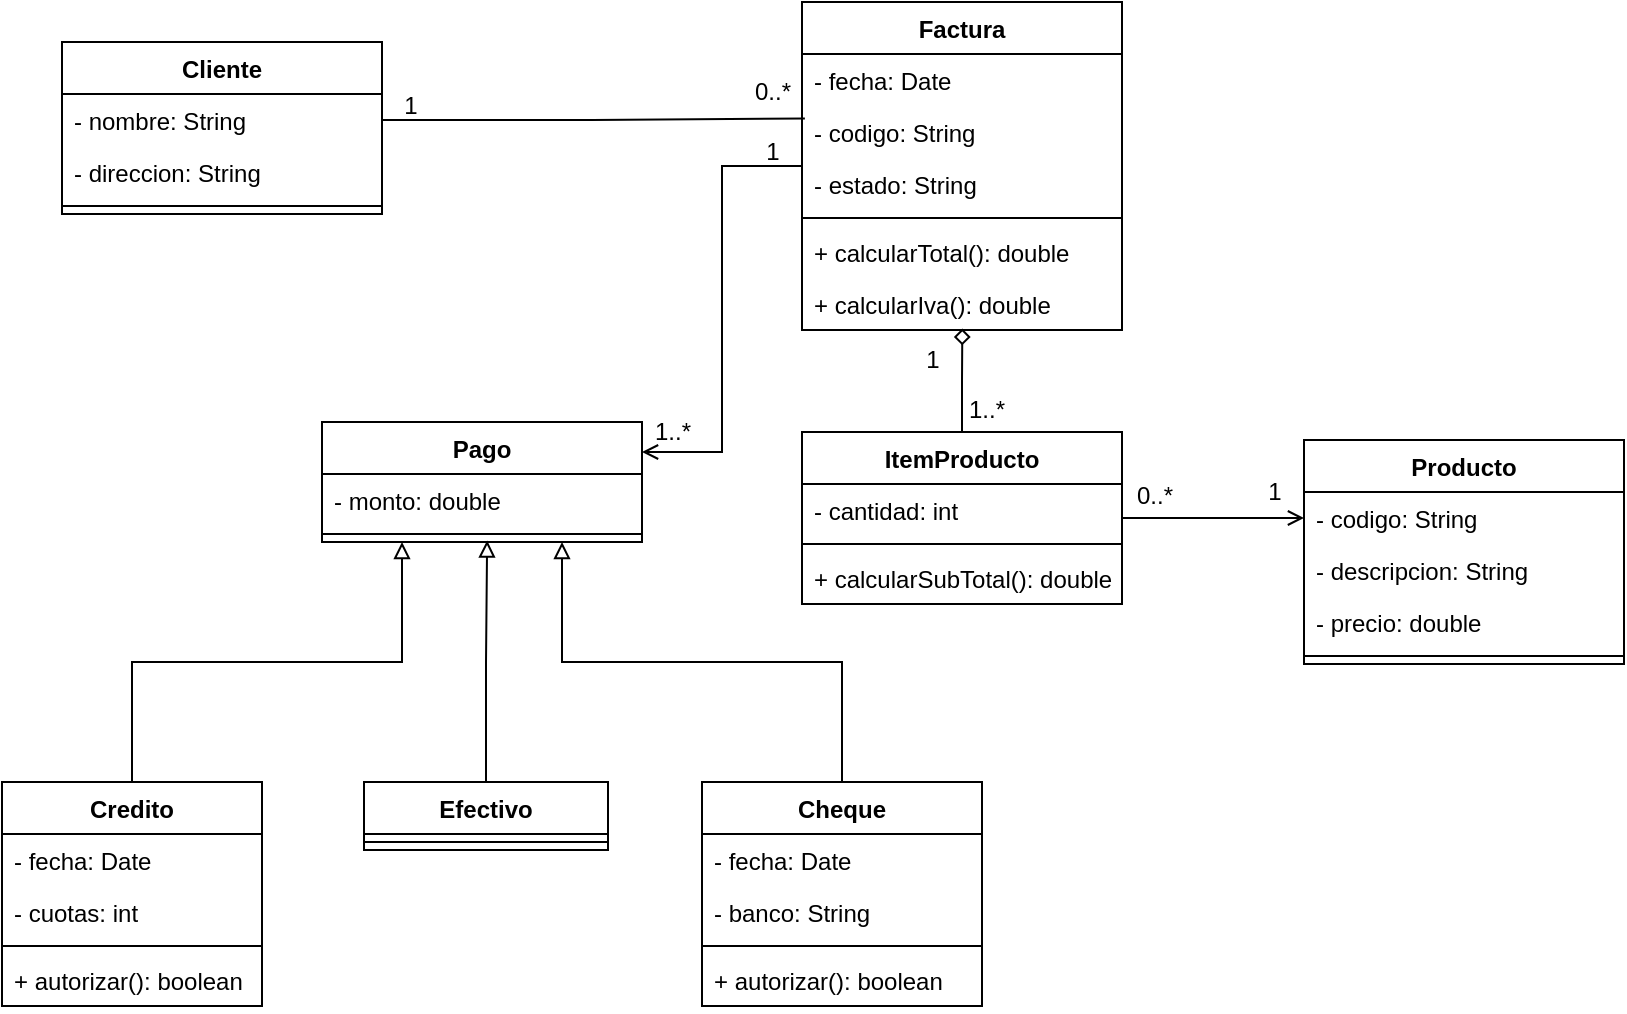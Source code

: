 <mxfile version="20.5.3" type="device"><diagram id="yfz5bMd7NTt7B2VUyDOD" name="Página-1"><mxGraphModel dx="898" dy="421" grid="1" gridSize="10" guides="1" tooltips="1" connect="1" arrows="1" fold="1" page="1" pageScale="1" pageWidth="827" pageHeight="1169" math="0" shadow="0"><root><mxCell id="0"/><mxCell id="1" parent="0"/><mxCell id="cwR8T29j4Gy2XgNoMPPt-1" value="Cliente" style="swimlane;fontStyle=1;align=center;verticalAlign=top;childLayout=stackLayout;horizontal=1;startSize=26;horizontalStack=0;resizeParent=1;resizeParentMax=0;resizeLast=0;collapsible=1;marginBottom=0;" vertex="1" parent="1"><mxGeometry x="40" y="30" width="160" height="86" as="geometry"/></mxCell><mxCell id="cwR8T29j4Gy2XgNoMPPt-2" value="- nombre: String" style="text;strokeColor=none;fillColor=none;align=left;verticalAlign=top;spacingLeft=4;spacingRight=4;overflow=hidden;rotatable=0;points=[[0,0.5],[1,0.5]];portConstraint=eastwest;" vertex="1" parent="cwR8T29j4Gy2XgNoMPPt-1"><mxGeometry y="26" width="160" height="26" as="geometry"/></mxCell><mxCell id="cwR8T29j4Gy2XgNoMPPt-5" value="- direccion: String" style="text;strokeColor=none;fillColor=none;align=left;verticalAlign=top;spacingLeft=4;spacingRight=4;overflow=hidden;rotatable=0;points=[[0,0.5],[1,0.5]];portConstraint=eastwest;" vertex="1" parent="cwR8T29j4Gy2XgNoMPPt-1"><mxGeometry y="52" width="160" height="26" as="geometry"/></mxCell><mxCell id="cwR8T29j4Gy2XgNoMPPt-3" value="" style="line;strokeWidth=1;fillColor=none;align=left;verticalAlign=middle;spacingTop=-1;spacingLeft=3;spacingRight=3;rotatable=0;labelPosition=right;points=[];portConstraint=eastwest;strokeColor=inherit;" vertex="1" parent="cwR8T29j4Gy2XgNoMPPt-1"><mxGeometry y="78" width="160" height="8" as="geometry"/></mxCell><mxCell id="cwR8T29j4Gy2XgNoMPPt-6" value="Pago" style="swimlane;fontStyle=1;align=center;verticalAlign=top;childLayout=stackLayout;horizontal=1;startSize=26;horizontalStack=0;resizeParent=1;resizeParentMax=0;resizeLast=0;collapsible=1;marginBottom=0;" vertex="1" parent="1"><mxGeometry x="170" y="220" width="160" height="60" as="geometry"/></mxCell><mxCell id="cwR8T29j4Gy2XgNoMPPt-7" value="- monto: double" style="text;strokeColor=none;fillColor=none;align=left;verticalAlign=top;spacingLeft=4;spacingRight=4;overflow=hidden;rotatable=0;points=[[0,0.5],[1,0.5]];portConstraint=eastwest;" vertex="1" parent="cwR8T29j4Gy2XgNoMPPt-6"><mxGeometry y="26" width="160" height="26" as="geometry"/></mxCell><mxCell id="cwR8T29j4Gy2XgNoMPPt-9" value="" style="line;strokeWidth=1;fillColor=none;align=left;verticalAlign=middle;spacingTop=-1;spacingLeft=3;spacingRight=3;rotatable=0;labelPosition=right;points=[];portConstraint=eastwest;strokeColor=inherit;" vertex="1" parent="cwR8T29j4Gy2XgNoMPPt-6"><mxGeometry y="52" width="160" height="8" as="geometry"/></mxCell><mxCell id="cwR8T29j4Gy2XgNoMPPt-21" style="edgeStyle=orthogonalEdgeStyle;rounded=0;orthogonalLoop=1;jettySize=auto;html=1;entryX=0.25;entryY=1;entryDx=0;entryDy=0;endArrow=block;endFill=0;exitX=0.5;exitY=0;exitDx=0;exitDy=0;" edge="1" parent="1" source="cwR8T29j4Gy2XgNoMPPt-11" target="cwR8T29j4Gy2XgNoMPPt-6"><mxGeometry relative="1" as="geometry"/></mxCell><mxCell id="cwR8T29j4Gy2XgNoMPPt-11" value="Credito" style="swimlane;fontStyle=1;align=center;verticalAlign=top;childLayout=stackLayout;horizontal=1;startSize=26;horizontalStack=0;resizeParent=1;resizeParentMax=0;resizeLast=0;collapsible=1;marginBottom=0;" vertex="1" parent="1"><mxGeometry x="10" y="400" width="130" height="112" as="geometry"/></mxCell><mxCell id="cwR8T29j4Gy2XgNoMPPt-12" value="- fecha: Date" style="text;strokeColor=none;fillColor=none;align=left;verticalAlign=top;spacingLeft=4;spacingRight=4;overflow=hidden;rotatable=0;points=[[0,0.5],[1,0.5]];portConstraint=eastwest;" vertex="1" parent="cwR8T29j4Gy2XgNoMPPt-11"><mxGeometry y="26" width="130" height="26" as="geometry"/></mxCell><mxCell id="cwR8T29j4Gy2XgNoMPPt-13" value="- cuotas: int" style="text;strokeColor=none;fillColor=none;align=left;verticalAlign=top;spacingLeft=4;spacingRight=4;overflow=hidden;rotatable=0;points=[[0,0.5],[1,0.5]];portConstraint=eastwest;" vertex="1" parent="cwR8T29j4Gy2XgNoMPPt-11"><mxGeometry y="52" width="130" height="26" as="geometry"/></mxCell><mxCell id="cwR8T29j4Gy2XgNoMPPt-14" value="" style="line;strokeWidth=1;fillColor=none;align=left;verticalAlign=middle;spacingTop=-1;spacingLeft=3;spacingRight=3;rotatable=0;labelPosition=right;points=[];portConstraint=eastwest;strokeColor=inherit;" vertex="1" parent="cwR8T29j4Gy2XgNoMPPt-11"><mxGeometry y="78" width="130" height="8" as="geometry"/></mxCell><mxCell id="cwR8T29j4Gy2XgNoMPPt-15" value="+ autorizar(): boolean" style="text;strokeColor=none;fillColor=none;align=left;verticalAlign=top;spacingLeft=4;spacingRight=4;overflow=hidden;rotatable=0;points=[[0,0.5],[1,0.5]];portConstraint=eastwest;" vertex="1" parent="cwR8T29j4Gy2XgNoMPPt-11"><mxGeometry y="86" width="130" height="26" as="geometry"/></mxCell><mxCell id="cwR8T29j4Gy2XgNoMPPt-50" style="edgeStyle=orthogonalEdgeStyle;rounded=0;orthogonalLoop=1;jettySize=auto;html=1;entryX=1;entryY=0.25;entryDx=0;entryDy=0;endArrow=open;endFill=0;" edge="1" parent="1" source="cwR8T29j4Gy2XgNoMPPt-16" target="cwR8T29j4Gy2XgNoMPPt-6"><mxGeometry relative="1" as="geometry"/></mxCell><mxCell id="cwR8T29j4Gy2XgNoMPPt-16" value="Factura" style="swimlane;fontStyle=1;align=center;verticalAlign=top;childLayout=stackLayout;horizontal=1;startSize=26;horizontalStack=0;resizeParent=1;resizeParentMax=0;resizeLast=0;collapsible=1;marginBottom=0;" vertex="1" parent="1"><mxGeometry x="410" y="10" width="160" height="164" as="geometry"/></mxCell><mxCell id="cwR8T29j4Gy2XgNoMPPt-17" value="- fecha: Date" style="text;strokeColor=none;fillColor=none;align=left;verticalAlign=top;spacingLeft=4;spacingRight=4;overflow=hidden;rotatable=0;points=[[0,0.5],[1,0.5]];portConstraint=eastwest;" vertex="1" parent="cwR8T29j4Gy2XgNoMPPt-16"><mxGeometry y="26" width="160" height="26" as="geometry"/></mxCell><mxCell id="cwR8T29j4Gy2XgNoMPPt-18" value="- codigo: String" style="text;strokeColor=none;fillColor=none;align=left;verticalAlign=top;spacingLeft=4;spacingRight=4;overflow=hidden;rotatable=0;points=[[0,0.5],[1,0.5]];portConstraint=eastwest;" vertex="1" parent="cwR8T29j4Gy2XgNoMPPt-16"><mxGeometry y="52" width="160" height="26" as="geometry"/></mxCell><mxCell id="cwR8T29j4Gy2XgNoMPPt-39" value="- estado: String" style="text;strokeColor=none;fillColor=none;align=left;verticalAlign=top;spacingLeft=4;spacingRight=4;overflow=hidden;rotatable=0;points=[[0,0.5],[1,0.5]];portConstraint=eastwest;" vertex="1" parent="cwR8T29j4Gy2XgNoMPPt-16"><mxGeometry y="78" width="160" height="26" as="geometry"/></mxCell><mxCell id="cwR8T29j4Gy2XgNoMPPt-19" value="" style="line;strokeWidth=1;fillColor=none;align=left;verticalAlign=middle;spacingTop=-1;spacingLeft=3;spacingRight=3;rotatable=0;labelPosition=right;points=[];portConstraint=eastwest;strokeColor=inherit;" vertex="1" parent="cwR8T29j4Gy2XgNoMPPt-16"><mxGeometry y="104" width="160" height="8" as="geometry"/></mxCell><mxCell id="cwR8T29j4Gy2XgNoMPPt-20" value="+ calcularTotal(): double" style="text;strokeColor=none;fillColor=none;align=left;verticalAlign=top;spacingLeft=4;spacingRight=4;overflow=hidden;rotatable=0;points=[[0,0.5],[1,0.5]];portConstraint=eastwest;" vertex="1" parent="cwR8T29j4Gy2XgNoMPPt-16"><mxGeometry y="112" width="160" height="26" as="geometry"/></mxCell><mxCell id="cwR8T29j4Gy2XgNoMPPt-40" value="+ calcularIva(): double" style="text;strokeColor=none;fillColor=none;align=left;verticalAlign=top;spacingLeft=4;spacingRight=4;overflow=hidden;rotatable=0;points=[[0,0.5],[1,0.5]];portConstraint=eastwest;" vertex="1" parent="cwR8T29j4Gy2XgNoMPPt-16"><mxGeometry y="138" width="160" height="26" as="geometry"/></mxCell><mxCell id="cwR8T29j4Gy2XgNoMPPt-27" style="edgeStyle=orthogonalEdgeStyle;rounded=0;orthogonalLoop=1;jettySize=auto;html=1;entryX=0.516;entryY=0.909;entryDx=0;entryDy=0;entryPerimeter=0;endArrow=block;endFill=0;" edge="1" parent="1" source="cwR8T29j4Gy2XgNoMPPt-22" target="cwR8T29j4Gy2XgNoMPPt-9"><mxGeometry relative="1" as="geometry"/></mxCell><mxCell id="cwR8T29j4Gy2XgNoMPPt-22" value="Efectivo" style="swimlane;fontStyle=1;align=center;verticalAlign=top;childLayout=stackLayout;horizontal=1;startSize=26;horizontalStack=0;resizeParent=1;resizeParentMax=0;resizeLast=0;collapsible=1;marginBottom=0;" vertex="1" parent="1"><mxGeometry x="191" y="400" width="122" height="34" as="geometry"/></mxCell><mxCell id="cwR8T29j4Gy2XgNoMPPt-25" value="" style="line;strokeWidth=1;fillColor=none;align=left;verticalAlign=middle;spacingTop=-1;spacingLeft=3;spacingRight=3;rotatable=0;labelPosition=right;points=[];portConstraint=eastwest;strokeColor=inherit;" vertex="1" parent="cwR8T29j4Gy2XgNoMPPt-22"><mxGeometry y="26" width="122" height="8" as="geometry"/></mxCell><mxCell id="cwR8T29j4Gy2XgNoMPPt-33" style="edgeStyle=orthogonalEdgeStyle;rounded=0;orthogonalLoop=1;jettySize=auto;html=1;entryX=0.75;entryY=1;entryDx=0;entryDy=0;endArrow=block;endFill=0;exitX=0.5;exitY=0;exitDx=0;exitDy=0;" edge="1" parent="1" source="cwR8T29j4Gy2XgNoMPPt-28" target="cwR8T29j4Gy2XgNoMPPt-6"><mxGeometry relative="1" as="geometry"/></mxCell><mxCell id="cwR8T29j4Gy2XgNoMPPt-28" value="Cheque" style="swimlane;fontStyle=1;align=center;verticalAlign=top;childLayout=stackLayout;horizontal=1;startSize=26;horizontalStack=0;resizeParent=1;resizeParentMax=0;resizeLast=0;collapsible=1;marginBottom=0;" vertex="1" parent="1"><mxGeometry x="360" y="400" width="140" height="112" as="geometry"/></mxCell><mxCell id="cwR8T29j4Gy2XgNoMPPt-29" value="- fecha: Date" style="text;strokeColor=none;fillColor=none;align=left;verticalAlign=top;spacingLeft=4;spacingRight=4;overflow=hidden;rotatable=0;points=[[0,0.5],[1,0.5]];portConstraint=eastwest;" vertex="1" parent="cwR8T29j4Gy2XgNoMPPt-28"><mxGeometry y="26" width="140" height="26" as="geometry"/></mxCell><mxCell id="cwR8T29j4Gy2XgNoMPPt-30" value="- banco: String" style="text;strokeColor=none;fillColor=none;align=left;verticalAlign=top;spacingLeft=4;spacingRight=4;overflow=hidden;rotatable=0;points=[[0,0.5],[1,0.5]];portConstraint=eastwest;" vertex="1" parent="cwR8T29j4Gy2XgNoMPPt-28"><mxGeometry y="52" width="140" height="26" as="geometry"/></mxCell><mxCell id="cwR8T29j4Gy2XgNoMPPt-31" value="" style="line;strokeWidth=1;fillColor=none;align=left;verticalAlign=middle;spacingTop=-1;spacingLeft=3;spacingRight=3;rotatable=0;labelPosition=right;points=[];portConstraint=eastwest;strokeColor=inherit;" vertex="1" parent="cwR8T29j4Gy2XgNoMPPt-28"><mxGeometry y="78" width="140" height="8" as="geometry"/></mxCell><mxCell id="cwR8T29j4Gy2XgNoMPPt-32" value="+ autorizar(): boolean" style="text;strokeColor=none;fillColor=none;align=left;verticalAlign=top;spacingLeft=4;spacingRight=4;overflow=hidden;rotatable=0;points=[[0,0.5],[1,0.5]];portConstraint=eastwest;" vertex="1" parent="cwR8T29j4Gy2XgNoMPPt-28"><mxGeometry y="86" width="140" height="26" as="geometry"/></mxCell><mxCell id="cwR8T29j4Gy2XgNoMPPt-42" style="edgeStyle=orthogonalEdgeStyle;rounded=0;orthogonalLoop=1;jettySize=auto;html=1;entryX=0.501;entryY=0.972;entryDx=0;entryDy=0;entryPerimeter=0;endArrow=diamond;endFill=0;" edge="1" parent="1" source="cwR8T29j4Gy2XgNoMPPt-34" target="cwR8T29j4Gy2XgNoMPPt-40"><mxGeometry relative="1" as="geometry"/></mxCell><mxCell id="cwR8T29j4Gy2XgNoMPPt-49" style="edgeStyle=orthogonalEdgeStyle;rounded=0;orthogonalLoop=1;jettySize=auto;html=1;entryX=0;entryY=0.5;entryDx=0;entryDy=0;endArrow=open;endFill=0;" edge="1" parent="1" source="cwR8T29j4Gy2XgNoMPPt-34" target="cwR8T29j4Gy2XgNoMPPt-47"><mxGeometry relative="1" as="geometry"/></mxCell><mxCell id="cwR8T29j4Gy2XgNoMPPt-34" value="ItemProducto" style="swimlane;fontStyle=1;align=center;verticalAlign=top;childLayout=stackLayout;horizontal=1;startSize=26;horizontalStack=0;resizeParent=1;resizeParentMax=0;resizeLast=0;collapsible=1;marginBottom=0;" vertex="1" parent="1"><mxGeometry x="410" y="225" width="160" height="86" as="geometry"/></mxCell><mxCell id="cwR8T29j4Gy2XgNoMPPt-35" value="- cantidad: int" style="text;strokeColor=none;fillColor=none;align=left;verticalAlign=top;spacingLeft=4;spacingRight=4;overflow=hidden;rotatable=0;points=[[0,0.5],[1,0.5]];portConstraint=eastwest;" vertex="1" parent="cwR8T29j4Gy2XgNoMPPt-34"><mxGeometry y="26" width="160" height="26" as="geometry"/></mxCell><mxCell id="cwR8T29j4Gy2XgNoMPPt-37" value="" style="line;strokeWidth=1;fillColor=none;align=left;verticalAlign=middle;spacingTop=-1;spacingLeft=3;spacingRight=3;rotatable=0;labelPosition=right;points=[];portConstraint=eastwest;strokeColor=inherit;" vertex="1" parent="cwR8T29j4Gy2XgNoMPPt-34"><mxGeometry y="52" width="160" height="8" as="geometry"/></mxCell><mxCell id="cwR8T29j4Gy2XgNoMPPt-38" value="+ calcularSubTotal(): double" style="text;strokeColor=none;fillColor=none;align=left;verticalAlign=top;spacingLeft=4;spacingRight=4;overflow=hidden;rotatable=0;points=[[0,0.5],[1,0.5]];portConstraint=eastwest;" vertex="1" parent="cwR8T29j4Gy2XgNoMPPt-34"><mxGeometry y="60" width="160" height="26" as="geometry"/></mxCell><mxCell id="cwR8T29j4Gy2XgNoMPPt-41" style="edgeStyle=orthogonalEdgeStyle;rounded=0;orthogonalLoop=1;jettySize=auto;html=1;entryX=0.009;entryY=0.238;entryDx=0;entryDy=0;endArrow=none;endFill=0;entryPerimeter=0;" edge="1" parent="1" source="cwR8T29j4Gy2XgNoMPPt-2" target="cwR8T29j4Gy2XgNoMPPt-18"><mxGeometry relative="1" as="geometry"/></mxCell><mxCell id="cwR8T29j4Gy2XgNoMPPt-43" value="Producto" style="swimlane;fontStyle=1;align=center;verticalAlign=top;childLayout=stackLayout;horizontal=1;startSize=26;horizontalStack=0;resizeParent=1;resizeParentMax=0;resizeLast=0;collapsible=1;marginBottom=0;" vertex="1" parent="1"><mxGeometry x="661" y="229" width="160" height="112" as="geometry"/></mxCell><mxCell id="cwR8T29j4Gy2XgNoMPPt-47" value="- codigo: String" style="text;strokeColor=none;fillColor=none;align=left;verticalAlign=top;spacingLeft=4;spacingRight=4;overflow=hidden;rotatable=0;points=[[0,0.5],[1,0.5]];portConstraint=eastwest;" vertex="1" parent="cwR8T29j4Gy2XgNoMPPt-43"><mxGeometry y="26" width="160" height="26" as="geometry"/></mxCell><mxCell id="cwR8T29j4Gy2XgNoMPPt-44" value="- descripcion: String" style="text;strokeColor=none;fillColor=none;align=left;verticalAlign=top;spacingLeft=4;spacingRight=4;overflow=hidden;rotatable=0;points=[[0,0.5],[1,0.5]];portConstraint=eastwest;" vertex="1" parent="cwR8T29j4Gy2XgNoMPPt-43"><mxGeometry y="52" width="160" height="26" as="geometry"/></mxCell><mxCell id="cwR8T29j4Gy2XgNoMPPt-48" value="- precio: double" style="text;strokeColor=none;fillColor=none;align=left;verticalAlign=top;spacingLeft=4;spacingRight=4;overflow=hidden;rotatable=0;points=[[0,0.5],[1,0.5]];portConstraint=eastwest;" vertex="1" parent="cwR8T29j4Gy2XgNoMPPt-43"><mxGeometry y="78" width="160" height="26" as="geometry"/></mxCell><mxCell id="cwR8T29j4Gy2XgNoMPPt-45" value="" style="line;strokeWidth=1;fillColor=none;align=left;verticalAlign=middle;spacingTop=-1;spacingLeft=3;spacingRight=3;rotatable=0;labelPosition=right;points=[];portConstraint=eastwest;strokeColor=inherit;" vertex="1" parent="cwR8T29j4Gy2XgNoMPPt-43"><mxGeometry y="104" width="160" height="8" as="geometry"/></mxCell><mxCell id="cwR8T29j4Gy2XgNoMPPt-51" value="1" style="text;html=1;align=center;verticalAlign=middle;resizable=0;points=[];autosize=1;strokeColor=none;fillColor=none;" vertex="1" parent="1"><mxGeometry x="199" y="47" width="30" height="30" as="geometry"/></mxCell><mxCell id="cwR8T29j4Gy2XgNoMPPt-52" value="0..*" style="text;html=1;align=center;verticalAlign=middle;resizable=0;points=[];autosize=1;strokeColor=none;fillColor=none;" vertex="1" parent="1"><mxGeometry x="375" y="40" width="40" height="30" as="geometry"/></mxCell><mxCell id="cwR8T29j4Gy2XgNoMPPt-53" value="1" style="text;html=1;align=center;verticalAlign=middle;resizable=0;points=[];autosize=1;strokeColor=none;fillColor=none;" vertex="1" parent="1"><mxGeometry x="380" y="70" width="30" height="30" as="geometry"/></mxCell><mxCell id="cwR8T29j4Gy2XgNoMPPt-54" value="1..*" style="text;html=1;align=center;verticalAlign=middle;resizable=0;points=[];autosize=1;strokeColor=none;fillColor=none;" vertex="1" parent="1"><mxGeometry x="325" y="210" width="40" height="30" as="geometry"/></mxCell><mxCell id="cwR8T29j4Gy2XgNoMPPt-56" value="1" style="text;html=1;align=center;verticalAlign=middle;resizable=0;points=[];autosize=1;strokeColor=none;fillColor=none;" vertex="1" parent="1"><mxGeometry x="460" y="174" width="30" height="30" as="geometry"/></mxCell><mxCell id="cwR8T29j4Gy2XgNoMPPt-57" value="1..*" style="text;html=1;align=center;verticalAlign=middle;resizable=0;points=[];autosize=1;strokeColor=none;fillColor=none;" vertex="1" parent="1"><mxGeometry x="482" y="199" width="40" height="30" as="geometry"/></mxCell><mxCell id="cwR8T29j4Gy2XgNoMPPt-58" value="0..*" style="text;html=1;align=center;verticalAlign=middle;resizable=0;points=[];autosize=1;strokeColor=none;fillColor=none;" vertex="1" parent="1"><mxGeometry x="566" y="242" width="40" height="30" as="geometry"/></mxCell><mxCell id="cwR8T29j4Gy2XgNoMPPt-59" value="1" style="text;html=1;align=center;verticalAlign=middle;resizable=0;points=[];autosize=1;strokeColor=none;fillColor=none;" vertex="1" parent="1"><mxGeometry x="631" y="240" width="30" height="30" as="geometry"/></mxCell></root></mxGraphModel></diagram></mxfile>